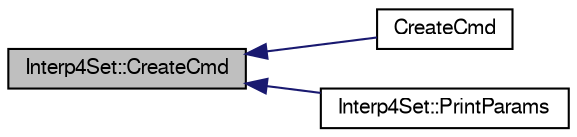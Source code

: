 digraph "Interp4Set::CreateCmd"
{
  edge [fontname="FreeSans",fontsize="10",labelfontname="FreeSans",labelfontsize="10"];
  node [fontname="FreeSans",fontsize="10",shape=record];
  rankdir="LR";
  Node7 [label="Interp4Set::CreateCmd",height=0.2,width=0.4,color="black", fillcolor="grey75", style="filled", fontcolor="black"];
  Node7 -> Node8 [dir="back",color="midnightblue",fontsize="10",style="solid",fontname="FreeSans"];
  Node8 [label="CreateCmd",height=0.2,width=0.4,color="black", fillcolor="white", style="filled",URL="$Interp4Set_8cpp.html#a0ab483787498a2b002838d9426437be6"];
  Node7 -> Node9 [dir="back",color="midnightblue",fontsize="10",style="solid",fontname="FreeSans"];
  Node9 [label="Interp4Set::PrintParams",height=0.2,width=0.4,color="black", fillcolor="white", style="filled",URL="$classInterp4Set.html#a527548fa6941cd398468835c6f861b3f",tooltip="Wyświetla wartości wczytanych parametrów. "];
}
